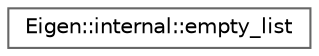 digraph "类继承关系图"
{
 // LATEX_PDF_SIZE
  bgcolor="transparent";
  edge [fontname=Helvetica,fontsize=10,labelfontname=Helvetica,labelfontsize=10];
  node [fontname=Helvetica,fontsize=10,shape=box,height=0.2,width=0.4];
  rankdir="LR";
  Node0 [id="Node000000",label="Eigen::internal::empty_list",height=0.2,width=0.4,color="grey40", fillcolor="white", style="filled",URL="$struct_eigen_1_1internal_1_1empty__list.html",tooltip=" "];
}
